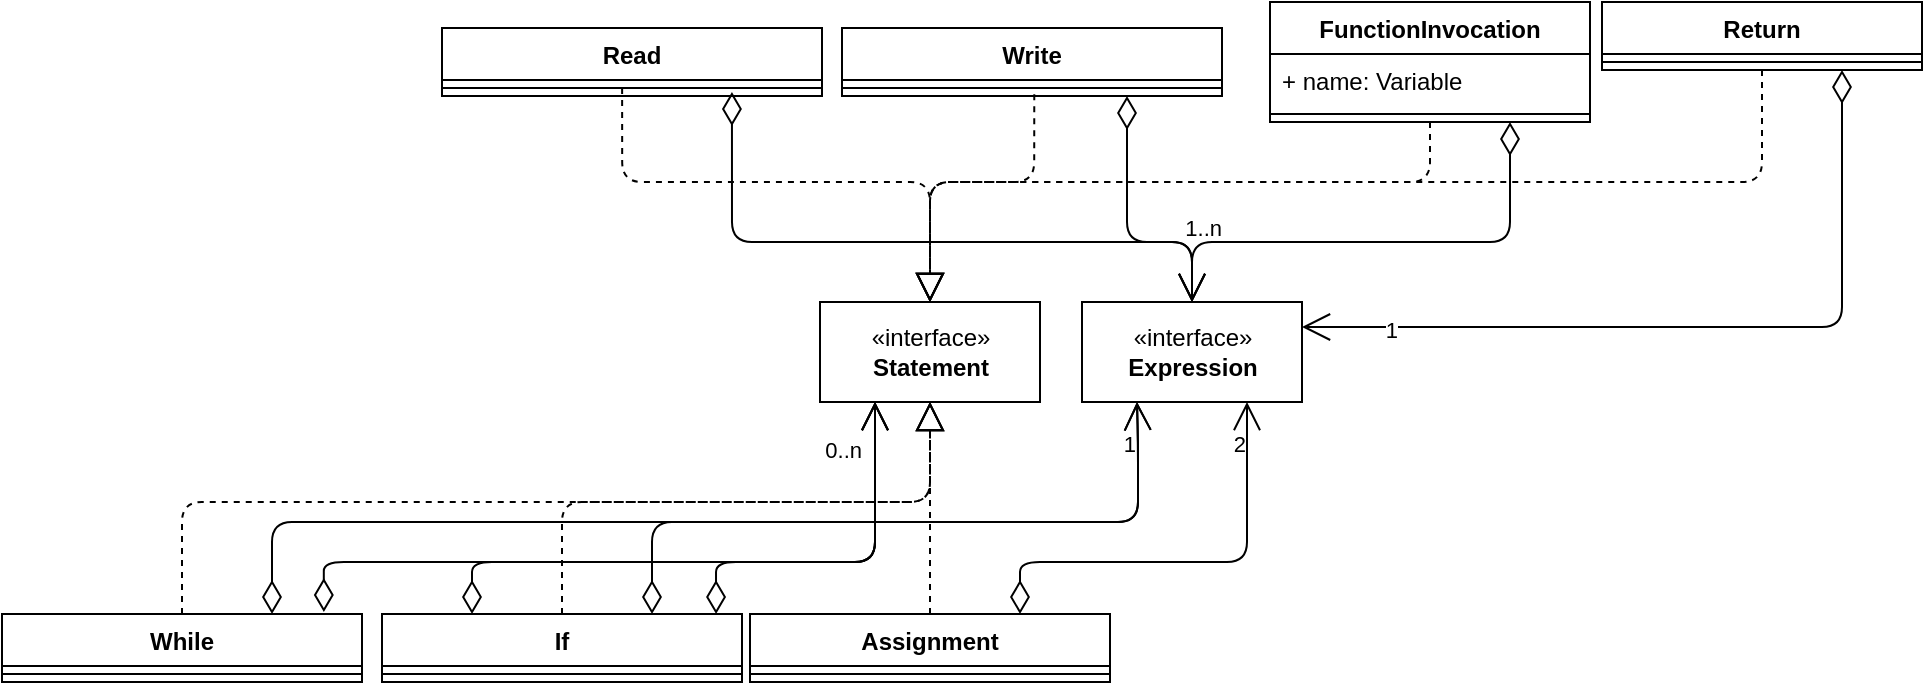 <mxfile version="16.6.8" type="device"><diagram id="jijIFvvQxY0YNE-WnmVL" name="Page-1"><mxGraphModel dx="1865" dy="564" grid="1" gridSize="10" guides="1" tooltips="1" connect="1" arrows="1" fold="1" page="1" pageScale="1" pageWidth="827" pageHeight="1169" math="0" shadow="0"><root><mxCell id="0"/><mxCell id="1" parent="0"/><mxCell id="VLJzYpoZVNwBck1R4Y4m-1" value="Assignment&#xA;" style="swimlane;fontStyle=1;align=center;verticalAlign=top;childLayout=stackLayout;horizontal=1;startSize=26;horizontalStack=0;resizeParent=1;resizeParentMax=0;resizeLast=0;collapsible=1;marginBottom=0;" parent="1" vertex="1"><mxGeometry x="154" y="326" width="180" height="34" as="geometry"/></mxCell><mxCell id="VLJzYpoZVNwBck1R4Y4m-3" value="" style="line;strokeWidth=1;fillColor=none;align=left;verticalAlign=middle;spacingTop=-1;spacingLeft=3;spacingRight=3;rotatable=0;labelPosition=right;points=[];portConstraint=eastwest;" parent="VLJzYpoZVNwBck1R4Y4m-1" vertex="1"><mxGeometry y="26" width="180" height="8" as="geometry"/></mxCell><mxCell id="VLJzYpoZVNwBck1R4Y4m-5" value="«interface»&lt;br&gt;&lt;div&gt;&lt;b&gt;Expression&lt;/b&gt;&lt;/div&gt;" style="html=1;" parent="1" vertex="1"><mxGeometry x="320" y="170" width="110" height="50" as="geometry"/></mxCell><mxCell id="VLJzYpoZVNwBck1R4Y4m-9" value="«interface»&lt;br&gt;&lt;b&gt;Statement&lt;/b&gt;" style="html=1;" parent="1" vertex="1"><mxGeometry x="189" y="170" width="110" height="50" as="geometry"/></mxCell><mxCell id="VLJzYpoZVNwBck1R4Y4m-10" value="" style="endArrow=block;dashed=1;endFill=0;endSize=12;html=1;rounded=1;entryX=0.5;entryY=1;entryDx=0;entryDy=0;exitX=0.5;exitY=0;exitDx=0;exitDy=0;" parent="1" source="VLJzYpoZVNwBck1R4Y4m-1" target="VLJzYpoZVNwBck1R4Y4m-9" edge="1"><mxGeometry width="160" relative="1" as="geometry"><mxPoint x="160" y="340" as="sourcePoint"/><mxPoint x="320" y="340" as="targetPoint"/></mxGeometry></mxCell><mxCell id="Atl1-k0vo4gU6_rqlq5p-1" value="If&#xA;" style="swimlane;fontStyle=1;align=center;verticalAlign=top;childLayout=stackLayout;horizontal=1;startSize=26;horizontalStack=0;resizeParent=1;resizeParentMax=0;resizeLast=0;collapsible=1;marginBottom=0;" parent="1" vertex="1"><mxGeometry x="-30" y="326" width="180" height="34" as="geometry"/></mxCell><mxCell id="Atl1-k0vo4gU6_rqlq5p-3" value="" style="line;strokeWidth=1;fillColor=none;align=left;verticalAlign=middle;spacingTop=-1;spacingLeft=3;spacingRight=3;rotatable=0;labelPosition=right;points=[];portConstraint=eastwest;" parent="Atl1-k0vo4gU6_rqlq5p-1" vertex="1"><mxGeometry y="26" width="180" height="8" as="geometry"/></mxCell><mxCell id="Atl1-k0vo4gU6_rqlq5p-6" value="" style="endArrow=block;dashed=1;endFill=0;endSize=12;html=1;rounded=1;entryX=0.5;entryY=1;entryDx=0;entryDy=0;exitX=0.5;exitY=0;exitDx=0;exitDy=0;" parent="1" source="Atl1-k0vo4gU6_rqlq5p-1" target="VLJzYpoZVNwBck1R4Y4m-9" edge="1"><mxGeometry width="160" relative="1" as="geometry"><mxPoint x="254.06" y="310" as="sourcePoint"/><mxPoint x="254" y="230" as="targetPoint"/><Array as="points"><mxPoint x="60" y="270"/><mxPoint x="244" y="270"/></Array></mxGeometry></mxCell><mxCell id="Atl1-k0vo4gU6_rqlq5p-16" value="" style="endArrow=block;dashed=1;endFill=0;endSize=12;html=1;rounded=1;entryX=0.5;entryY=1;entryDx=0;entryDy=0;exitX=0.5;exitY=0;exitDx=0;exitDy=0;" parent="1" source="Atl1-k0vo4gU6_rqlq5p-24" target="VLJzYpoZVNwBck1R4Y4m-9" edge="1"><mxGeometry x="0.047" y="62" width="160" relative="1" as="geometry"><mxPoint x="-130" y="300" as="sourcePoint"/><mxPoint x="254" y="230" as="targetPoint"/><Array as="points"><mxPoint x="-130" y="270"/><mxPoint x="244" y="270"/></Array><mxPoint y="1" as="offset"/></mxGeometry></mxCell><mxCell id="Atl1-k0vo4gU6_rqlq5p-17" value="" style="endArrow=open;html=1;endSize=12;startArrow=diamondThin;startSize=14;startFill=0;edgeStyle=orthogonalEdgeStyle;rounded=1;exitX=0.75;exitY=0;exitDx=0;exitDy=0;entryX=0.75;entryY=1;entryDx=0;entryDy=0;" parent="1" source="VLJzYpoZVNwBck1R4Y4m-1" target="VLJzYpoZVNwBck1R4Y4m-5" edge="1"><mxGeometry relative="1" as="geometry"><mxPoint x="340" y="353" as="sourcePoint"/><mxPoint x="380" y="270" as="targetPoint"/><Array as="points"><mxPoint x="289" y="300"/><mxPoint x="403" y="300"/></Array></mxGeometry></mxCell><mxCell id="Atl1-k0vo4gU6_rqlq5p-19" value="2" style="edgeLabel;resizable=0;html=1;align=right;verticalAlign=top;" parent="Atl1-k0vo4gU6_rqlq5p-17" connectable="0" vertex="1"><mxGeometry x="1" relative="1" as="geometry"><mxPoint y="8" as="offset"/></mxGeometry></mxCell><mxCell id="Atl1-k0vo4gU6_rqlq5p-20" value="" style="endArrow=open;html=1;endSize=12;startArrow=diamondThin;startSize=14;startFill=0;edgeStyle=orthogonalEdgeStyle;rounded=1;exitX=0.75;exitY=0;exitDx=0;exitDy=0;entryX=0.25;entryY=1;entryDx=0;entryDy=0;" parent="1" source="Atl1-k0vo4gU6_rqlq5p-1" target="VLJzYpoZVNwBck1R4Y4m-5" edge="1"><mxGeometry relative="1" as="geometry"><mxPoint x="350" y="363" as="sourcePoint"/><mxPoint x="290" y="240" as="targetPoint"/><Array as="points"><mxPoint x="105" y="280"/><mxPoint x="348" y="280"/><mxPoint x="348" y="240"/></Array></mxGeometry></mxCell><mxCell id="Atl1-k0vo4gU6_rqlq5p-22" value="" style="endArrow=open;html=1;endSize=12;startArrow=diamondThin;startSize=14;startFill=0;edgeStyle=orthogonalEdgeStyle;rounded=1;exitX=0.75;exitY=0;exitDx=0;exitDy=0;entryX=0.25;entryY=1;entryDx=0;entryDy=0;" parent="1" source="Atl1-k0vo4gU6_rqlq5p-24" target="VLJzYpoZVNwBck1R4Y4m-5" edge="1"><mxGeometry relative="1" as="geometry"><mxPoint x="-85" y="300" as="sourcePoint"/><mxPoint x="380" y="240" as="targetPoint"/><Array as="points"><mxPoint x="-85" y="280"/><mxPoint x="348" y="280"/><mxPoint x="348" y="240"/></Array></mxGeometry></mxCell><mxCell id="Atl1-k0vo4gU6_rqlq5p-23" value="1" style="edgeLabel;resizable=0;html=1;align=right;verticalAlign=top;" parent="Atl1-k0vo4gU6_rqlq5p-22" connectable="0" vertex="1"><mxGeometry x="1" relative="1" as="geometry"><mxPoint y="8" as="offset"/></mxGeometry></mxCell><mxCell id="Atl1-k0vo4gU6_rqlq5p-24" value="While" style="swimlane;fontStyle=1;align=center;verticalAlign=top;childLayout=stackLayout;horizontal=1;startSize=26;horizontalStack=0;resizeParent=1;resizeParentMax=0;resizeLast=0;collapsible=1;marginBottom=0;" parent="1" vertex="1"><mxGeometry x="-220" y="326" width="180" height="34" as="geometry"/></mxCell><mxCell id="Atl1-k0vo4gU6_rqlq5p-26" value="" style="line;strokeWidth=1;fillColor=none;align=left;verticalAlign=middle;spacingTop=-1;spacingLeft=3;spacingRight=3;rotatable=0;labelPosition=right;points=[];portConstraint=eastwest;" parent="Atl1-k0vo4gU6_rqlq5p-24" vertex="1"><mxGeometry y="26" width="180" height="8" as="geometry"/></mxCell><mxCell id="Atl1-k0vo4gU6_rqlq5p-37" value="Write" style="swimlane;fontStyle=1;align=center;verticalAlign=top;childLayout=stackLayout;horizontal=1;startSize=26;horizontalStack=0;resizeParent=1;resizeParentMax=0;resizeLast=0;collapsible=1;marginBottom=0;" parent="1" vertex="1"><mxGeometry x="200" y="33" width="190" height="34" as="geometry"/></mxCell><mxCell id="Atl1-k0vo4gU6_rqlq5p-39" value="" style="line;strokeWidth=1;fillColor=none;align=left;verticalAlign=middle;spacingTop=-1;spacingLeft=3;spacingRight=3;rotatable=0;labelPosition=right;points=[];portConstraint=eastwest;" parent="Atl1-k0vo4gU6_rqlq5p-37" vertex="1"><mxGeometry y="26" width="190" height="8" as="geometry"/></mxCell><mxCell id="Atl1-k0vo4gU6_rqlq5p-44" value="Read" style="swimlane;fontStyle=1;align=center;verticalAlign=top;childLayout=stackLayout;horizontal=1;startSize=26;horizontalStack=0;resizeParent=1;resizeParentMax=0;resizeLast=0;collapsible=1;marginBottom=0;" parent="1" vertex="1"><mxGeometry y="33" width="190" height="34" as="geometry"/></mxCell><mxCell id="Atl1-k0vo4gU6_rqlq5p-46" value="" style="line;strokeWidth=1;fillColor=none;align=left;verticalAlign=middle;spacingTop=-1;spacingLeft=3;spacingRight=3;rotatable=0;labelPosition=right;points=[];portConstraint=eastwest;" parent="Atl1-k0vo4gU6_rqlq5p-44" vertex="1"><mxGeometry y="26" width="190" height="8" as="geometry"/></mxCell><mxCell id="Atl1-k0vo4gU6_rqlq5p-48" value="" style="endArrow=open;html=1;endSize=12;startArrow=diamondThin;startSize=14;startFill=0;edgeStyle=orthogonalEdgeStyle;rounded=1;exitX=0.75;exitY=1;exitDx=0;exitDy=0;" parent="1" source="Atl1-k0vo4gU6_rqlq5p-37" edge="1"><mxGeometry relative="1" as="geometry"><mxPoint x="115" y="310" as="sourcePoint"/><mxPoint x="375" y="170" as="targetPoint"/><Array as="points"><mxPoint x="343" y="140"/><mxPoint x="375" y="140"/></Array></mxGeometry></mxCell><mxCell id="Atl1-k0vo4gU6_rqlq5p-50" value="" style="endArrow=open;html=1;endSize=12;startArrow=diamondThin;startSize=14;startFill=0;edgeStyle=orthogonalEdgeStyle;rounded=1;entryX=0.5;entryY=0;entryDx=0;entryDy=0;exitX=0.763;exitY=0.75;exitDx=0;exitDy=0;exitPerimeter=0;" parent="1" source="Atl1-k0vo4gU6_rqlq5p-46" target="VLJzYpoZVNwBck1R4Y4m-5" edge="1"><mxGeometry relative="1" as="geometry"><mxPoint x="-137" y="60" as="sourcePoint"/><mxPoint x="357.5" y="180" as="targetPoint"/><Array as="points"><mxPoint x="145" y="140"/><mxPoint x="375" y="140"/></Array></mxGeometry></mxCell><mxCell id="Atl1-k0vo4gU6_rqlq5p-51" value="1..n" style="edgeLabel;resizable=0;html=1;align=right;verticalAlign=top;" parent="Atl1-k0vo4gU6_rqlq5p-50" connectable="0" vertex="1"><mxGeometry x="1" relative="1" as="geometry"><mxPoint x="15" y="-50" as="offset"/></mxGeometry></mxCell><mxCell id="Atl1-k0vo4gU6_rqlq5p-52" value="FunctionInvocation" style="swimlane;fontStyle=1;align=center;verticalAlign=top;childLayout=stackLayout;horizontal=1;startSize=26;horizontalStack=0;resizeParent=1;resizeParentMax=0;resizeLast=0;collapsible=1;marginBottom=0;" parent="1" vertex="1"><mxGeometry x="414" y="20" width="160" height="60" as="geometry"/></mxCell><mxCell id="Atl1-k0vo4gU6_rqlq5p-53" value="+ name: Variable" style="text;strokeColor=none;fillColor=none;align=left;verticalAlign=top;spacingLeft=4;spacingRight=4;overflow=hidden;rotatable=0;points=[[0,0.5],[1,0.5]];portConstraint=eastwest;" parent="Atl1-k0vo4gU6_rqlq5p-52" vertex="1"><mxGeometry y="26" width="160" height="26" as="geometry"/></mxCell><mxCell id="Atl1-k0vo4gU6_rqlq5p-54" value="" style="line;strokeWidth=1;fillColor=none;align=left;verticalAlign=middle;spacingTop=-1;spacingLeft=3;spacingRight=3;rotatable=0;labelPosition=right;points=[];portConstraint=eastwest;" parent="Atl1-k0vo4gU6_rqlq5p-52" vertex="1"><mxGeometry y="52" width="160" height="8" as="geometry"/></mxCell><mxCell id="Atl1-k0vo4gU6_rqlq5p-56" value="" style="endArrow=block;dashed=1;endFill=0;endSize=12;html=1;rounded=1;entryX=0.5;entryY=0;entryDx=0;entryDy=0;exitX=0.5;exitY=1;exitDx=0;exitDy=0;" parent="1" source="Atl1-k0vo4gU6_rqlq5p-52" target="VLJzYpoZVNwBck1R4Y4m-9" edge="1"><mxGeometry width="160" relative="1" as="geometry"><mxPoint x="25" y="104" as="sourcePoint"/><mxPoint x="254" y="180" as="targetPoint"/><Array as="points"><mxPoint x="494" y="110"/><mxPoint x="244" y="110"/></Array></mxGeometry></mxCell><mxCell id="Atl1-k0vo4gU6_rqlq5p-57" value="" style="endArrow=open;html=1;endSize=12;startArrow=diamondThin;startSize=14;startFill=0;edgeStyle=orthogonalEdgeStyle;rounded=1;exitX=0.75;exitY=1;exitDx=0;exitDy=0;entryX=0.5;entryY=0;entryDx=0;entryDy=0;" parent="1" source="Atl1-k0vo4gU6_rqlq5p-52" target="VLJzYpoZVNwBck1R4Y4m-5" edge="1"><mxGeometry relative="1" as="geometry"><mxPoint x="72.5" y="104" as="sourcePoint"/><mxPoint x="357.5" y="180" as="targetPoint"/><Array as="points"><mxPoint x="534" y="140"/><mxPoint x="375" y="140"/></Array></mxGeometry></mxCell><mxCell id="Atl1-k0vo4gU6_rqlq5p-61" value="Return" style="swimlane;fontStyle=1;align=center;verticalAlign=top;childLayout=stackLayout;horizontal=1;startSize=26;horizontalStack=0;resizeParent=1;resizeParentMax=0;resizeLast=0;collapsible=1;marginBottom=0;" parent="1" vertex="1"><mxGeometry x="580" y="20" width="160" height="34" as="geometry"/></mxCell><mxCell id="Atl1-k0vo4gU6_rqlq5p-63" value="" style="line;strokeWidth=1;fillColor=none;align=left;verticalAlign=middle;spacingTop=-1;spacingLeft=3;spacingRight=3;rotatable=0;labelPosition=right;points=[];portConstraint=eastwest;" parent="Atl1-k0vo4gU6_rqlq5p-61" vertex="1"><mxGeometry y="26" width="160" height="8" as="geometry"/></mxCell><mxCell id="Atl1-k0vo4gU6_rqlq5p-65" value="" style="endArrow=open;html=1;endSize=12;startArrow=diamondThin;startSize=14;startFill=0;edgeStyle=orthogonalEdgeStyle;rounded=1;exitX=0.75;exitY=1;exitDx=0;exitDy=0;entryX=1;entryY=0.25;entryDx=0;entryDy=0;" parent="1" source="Atl1-k0vo4gU6_rqlq5p-61" target="VLJzYpoZVNwBck1R4Y4m-5" edge="1"><mxGeometry relative="1" as="geometry"><mxPoint x="544" y="90" as="sourcePoint"/><mxPoint x="412.5" y="180" as="targetPoint"/><Array as="points"><mxPoint x="700" y="183"/></Array></mxGeometry></mxCell><mxCell id="Atl1-k0vo4gU6_rqlq5p-66" value="1" style="edgeLabel;resizable=0;html=1;align=right;verticalAlign=top;" parent="Atl1-k0vo4gU6_rqlq5p-65" connectable="0" vertex="1"><mxGeometry x="1" relative="1" as="geometry"><mxPoint x="48" y="-12" as="offset"/></mxGeometry></mxCell><mxCell id="Atl1-k0vo4gU6_rqlq5p-67" value="" style="endArrow=block;dashed=1;endFill=0;endSize=12;html=1;rounded=1;exitX=0.5;exitY=1;exitDx=0;exitDy=0;entryX=0.5;entryY=0;entryDx=0;entryDy=0;" parent="1" source="Atl1-k0vo4gU6_rqlq5p-61" target="VLJzYpoZVNwBck1R4Y4m-9" edge="1"><mxGeometry width="160" relative="1" as="geometry"><mxPoint x="504" y="90" as="sourcePoint"/><mxPoint x="240" y="170" as="targetPoint"/><Array as="points"><mxPoint x="660" y="110"/><mxPoint x="244" y="110"/></Array></mxGeometry></mxCell><mxCell id="TZOwZTyekRL4oy2TauY7-9" value="" style="endArrow=block;dashed=1;endFill=0;endSize=12;html=1;rounded=1;edgeStyle=orthogonalEdgeStyle;entryX=0.5;entryY=0;entryDx=0;entryDy=0;exitX=0.474;exitY=0.5;exitDx=0;exitDy=0;exitPerimeter=0;" parent="1" source="Atl1-k0vo4gU6_rqlq5p-46" target="VLJzYpoZVNwBck1R4Y4m-9" edge="1"><mxGeometry width="160" relative="1" as="geometry"><mxPoint x="-190" y="130" as="sourcePoint"/><mxPoint x="120" y="100" as="targetPoint"/><Array as="points"><mxPoint x="90" y="110"/><mxPoint x="244" y="110"/></Array></mxGeometry></mxCell><mxCell id="TZOwZTyekRL4oy2TauY7-10" value="" style="endArrow=block;dashed=1;endFill=0;endSize=12;html=1;rounded=1;edgeStyle=orthogonalEdgeStyle;exitX=0.506;exitY=0.884;exitDx=0;exitDy=0;exitPerimeter=0;" parent="1" source="Atl1-k0vo4gU6_rqlq5p-39" target="VLJzYpoZVNwBck1R4Y4m-9" edge="1"><mxGeometry width="160" relative="1" as="geometry"><mxPoint x="-30" y="160" as="sourcePoint"/><mxPoint x="130" y="210" as="targetPoint"/><Array as="points"><mxPoint x="296" y="110"/><mxPoint x="244" y="110"/></Array></mxGeometry></mxCell><mxCell id="iroXuaXPKt7RUgWPPw9W-1" value="" style="endArrow=open;html=1;endSize=12;startArrow=diamondThin;startSize=14;startFill=0;edgeStyle=orthogonalEdgeStyle;rounded=1;entryX=0.25;entryY=1;entryDx=0;entryDy=0;exitX=0.928;exitY=0;exitDx=0;exitDy=0;exitPerimeter=0;" parent="1" source="Atl1-k0vo4gU6_rqlq5p-1" target="VLJzYpoZVNwBck1R4Y4m-9" edge="1"><mxGeometry x="0.138" relative="1" as="geometry"><mxPoint x="160" y="290" as="sourcePoint"/><mxPoint x="320" y="290" as="targetPoint"/><Array as="points"><mxPoint x="137" y="300"/><mxPoint x="217" y="300"/></Array><mxPoint as="offset"/></mxGeometry></mxCell><mxCell id="iroXuaXPKt7RUgWPPw9W-3" value="0..n" style="edgeLabel;resizable=0;html=1;align=right;verticalAlign=top;" parent="iroXuaXPKt7RUgWPPw9W-1" connectable="0" vertex="1"><mxGeometry x="1" relative="1" as="geometry"><mxPoint x="-6" y="11" as="offset"/></mxGeometry></mxCell><mxCell id="iroXuaXPKt7RUgWPPw9W-4" value="" style="endArrow=open;html=1;endSize=12;startArrow=diamondThin;startSize=14;startFill=0;edgeStyle=orthogonalEdgeStyle;rounded=1;entryX=0.25;entryY=1;entryDx=0;entryDy=0;exitX=0.894;exitY=-0.029;exitDx=0;exitDy=0;exitPerimeter=0;" parent="1" source="Atl1-k0vo4gU6_rqlq5p-24" target="VLJzYpoZVNwBck1R4Y4m-9" edge="1"><mxGeometry x="0.138" relative="1" as="geometry"><mxPoint x="147.04" y="336" as="sourcePoint"/><mxPoint x="226.5" y="230" as="targetPoint"/><Array as="points"><mxPoint x="-59" y="300"/><mxPoint x="217" y="300"/></Array><mxPoint as="offset"/></mxGeometry></mxCell><mxCell id="iroXuaXPKt7RUgWPPw9W-6" value="" style="endArrow=open;html=1;endSize=12;startArrow=diamondThin;startSize=14;startFill=0;edgeStyle=orthogonalEdgeStyle;rounded=1;exitX=0.25;exitY=0;exitDx=0;exitDy=0;entryX=0.25;entryY=1;entryDx=0;entryDy=0;" parent="1" source="Atl1-k0vo4gU6_rqlq5p-1" target="VLJzYpoZVNwBck1R4Y4m-9" edge="1"><mxGeometry x="0.138" relative="1" as="geometry"><mxPoint x="-49.08" y="335.014" as="sourcePoint"/><mxPoint x="227" y="230" as="targetPoint"/><Array as="points"><mxPoint x="15" y="300"/><mxPoint x="217" y="300"/></Array><mxPoint as="offset"/></mxGeometry></mxCell></root></mxGraphModel></diagram></mxfile>
